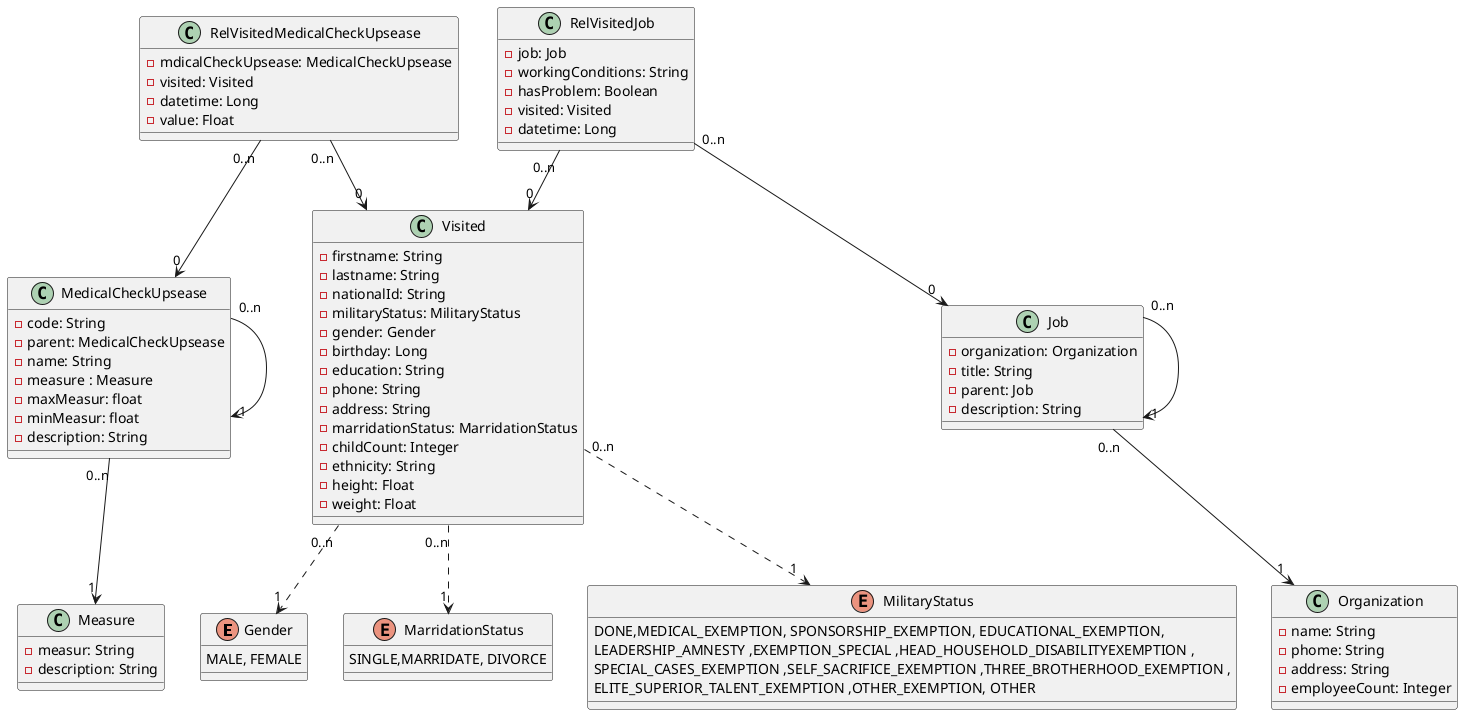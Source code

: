 @startuml
enum Gender{
    MALE, FEMALE
}

enum MarridationStatus{
    SINGLE,MARRIDATE, DIVORCE
}

enum MilitaryStatus{
    DONE,MEDICAL_EXEMPTION, SPONSORSHIP_EXEMPTION, EDUCATIONAL_EXEMPTION,
    LEADERSHIP_AMNESTY ,EXEMPTION_SPECIAL ,HEAD_HOUSEHOLD_DISABILITYEXEMPTION ,
    SPECIAL_CASES_EXEMPTION ,SELF_SACRIFICE_EXEMPTION ,THREE_BROTHERHOOD_EXEMPTION ,
    ELITE_SUPERIOR_TALENT_EXEMPTION ,OTHER_EXEMPTION, OTHER
}

class Organization{
    - name: String
    - phome: String
    - address: String
    - employeeCount: Integer
}

class Job{
    - organization: Organization
    - title: String
    - parent: Job
    - description: String
}

class Measure {
    - measur: String 
    - description: String
}

class MedicalCheckUpsease {
    - code: String 
    - parent: MedicalCheckUpsease
    - name: String
    - measure : Measure
    - maxMeasur: float
    - minMeasur: float
    - description: String
}


class Visited{
    - firstname: String
    - lastname: String
    - nationalId: String
    - militaryStatus: MilitaryStatus
    - gender: Gender
    - birthday: Long
    - education: String
    - phone: String
    - address: String
    - marridationStatus: MarridationStatus
    - childCount: Integer
    - ethnicity: String
    - height: Float
    - weight: Float
}

class RelVisitedMedicalCheckUpsease{
    - mdicalCheckUpsease: MedicalCheckUpsease
    - visited: Visited
    - datetime: Long
    - value: Float
}

class RelVisitedJob{
    - job: Job
    - workingConditions: String
    - hasProblem: Boolean
    - visited: Visited
    - datetime: Long
}

MedicalCheckUpsease "0..n"-->"1" Measure
MedicalCheckUpsease "0..n"-->"1" MedicalCheckUpsease
Job "0..n"-->"1" Job
Visited "0..n".->"1" MilitaryStatus
Visited "0..n".->"1" Gender
Visited "0..n".->"1" MarridationStatus
Job "0..n"-->"1" Organization
RelVisitedMedicalCheckUpsease "0..n"-->"0" Visited
RelVisitedMedicalCheckUpsease "0..n"-->"0" MedicalCheckUpsease
RelVisitedJob "0..n"-->"0" Visited
RelVisitedJob "0..n"-->"0" Job
@enduml
